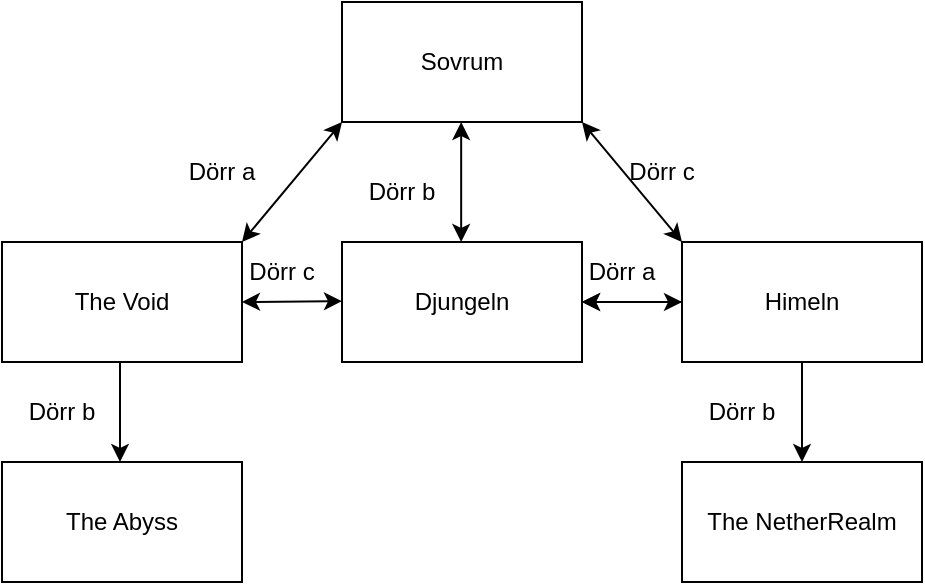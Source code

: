 <mxfile version="23.1.1" type="github">
  <diagram name="Sida-1" id="4kgdh5WZoBg2tu44DiA1">
    <mxGraphModel dx="780" dy="412" grid="1" gridSize="10" guides="1" tooltips="1" connect="1" arrows="1" fold="1" page="1" pageScale="1" pageWidth="827" pageHeight="1169" math="0" shadow="0">
      <root>
        <mxCell id="0" />
        <mxCell id="1" parent="0" />
        <mxCell id="uvGPH0uaomCpCk8vDcbO-1" value="Sovrum" style="rounded=0;whiteSpace=wrap;html=1;" parent="1" vertex="1">
          <mxGeometry x="330" y="50" width="120" height="60" as="geometry" />
        </mxCell>
        <mxCell id="uvGPH0uaomCpCk8vDcbO-3" value="" style="endArrow=classic;startArrow=classic;html=1;rounded=0;exitX=1;exitY=0;exitDx=0;exitDy=0;" parent="1" source="uvGPH0uaomCpCk8vDcbO-6" edge="1">
          <mxGeometry width="50" height="50" relative="1" as="geometry">
            <mxPoint x="280" y="160" as="sourcePoint" />
            <mxPoint x="330" y="110" as="targetPoint" />
          </mxGeometry>
        </mxCell>
        <mxCell id="uvGPH0uaomCpCk8vDcbO-4" value="" style="endArrow=classic;startArrow=classic;html=1;rounded=0;" parent="1" edge="1">
          <mxGeometry width="50" height="50" relative="1" as="geometry">
            <mxPoint x="389.58" y="170" as="sourcePoint" />
            <mxPoint x="389.58" y="110" as="targetPoint" />
          </mxGeometry>
        </mxCell>
        <mxCell id="uvGPH0uaomCpCk8vDcbO-5" value="" style="endArrow=classic;startArrow=classic;html=1;rounded=0;exitX=0;exitY=0;exitDx=0;exitDy=0;" parent="1" source="uvGPH0uaomCpCk8vDcbO-8" edge="1">
          <mxGeometry width="50" height="50" relative="1" as="geometry">
            <mxPoint x="490" y="160" as="sourcePoint" />
            <mxPoint x="450" y="110" as="targetPoint" />
          </mxGeometry>
        </mxCell>
        <mxCell id="uvGPH0uaomCpCk8vDcbO-6" value="The Void" style="rounded=0;whiteSpace=wrap;html=1;" parent="1" vertex="1">
          <mxGeometry x="160" y="170" width="120" height="60" as="geometry" />
        </mxCell>
        <mxCell id="uvGPH0uaomCpCk8vDcbO-7" value="Djungeln" style="rounded=0;whiteSpace=wrap;html=1;" parent="1" vertex="1">
          <mxGeometry x="330" y="170" width="120" height="60" as="geometry" />
        </mxCell>
        <mxCell id="uvGPH0uaomCpCk8vDcbO-20" value="" style="edgeStyle=orthogonalEdgeStyle;rounded=0;orthogonalLoop=1;jettySize=auto;html=1;" parent="1" source="uvGPH0uaomCpCk8vDcbO-8" target="uvGPH0uaomCpCk8vDcbO-7" edge="1">
          <mxGeometry relative="1" as="geometry" />
        </mxCell>
        <mxCell id="kihbbIstVsZ0KyIBEWiQ-3" value="" style="edgeStyle=orthogonalEdgeStyle;rounded=0;orthogonalLoop=1;jettySize=auto;html=1;" edge="1" parent="1" source="uvGPH0uaomCpCk8vDcbO-8" target="uvGPH0uaomCpCk8vDcbO-13">
          <mxGeometry relative="1" as="geometry" />
        </mxCell>
        <mxCell id="uvGPH0uaomCpCk8vDcbO-8" value="Himeln" style="rounded=0;whiteSpace=wrap;html=1;" parent="1" vertex="1">
          <mxGeometry x="500" y="170" width="120" height="60" as="geometry" />
        </mxCell>
        <mxCell id="uvGPH0uaomCpCk8vDcbO-10" value="The Abyss" style="rounded=0;whiteSpace=wrap;html=1;" parent="1" vertex="1">
          <mxGeometry x="160" y="280" width="120" height="60" as="geometry" />
        </mxCell>
        <mxCell id="uvGPH0uaomCpCk8vDcbO-13" value="The NetherRealm" style="rounded=0;whiteSpace=wrap;html=1;" parent="1" vertex="1">
          <mxGeometry x="500" y="280" width="120" height="60" as="geometry" />
        </mxCell>
        <mxCell id="uvGPH0uaomCpCk8vDcbO-18" value="" style="endArrow=classic;startArrow=classic;html=1;rounded=0;" parent="1" edge="1">
          <mxGeometry width="50" height="50" relative="1" as="geometry">
            <mxPoint x="280" y="200" as="sourcePoint" />
            <mxPoint x="330" y="199.58" as="targetPoint" />
          </mxGeometry>
        </mxCell>
        <mxCell id="uvGPH0uaomCpCk8vDcbO-19" value="" style="endArrow=classic;startArrow=classic;html=1;rounded=0;exitX=1;exitY=0.5;exitDx=0;exitDy=0;entryX=0;entryY=0.5;entryDx=0;entryDy=0;" parent="1" source="uvGPH0uaomCpCk8vDcbO-7" target="uvGPH0uaomCpCk8vDcbO-8" edge="1">
          <mxGeometry width="50" height="50" relative="1" as="geometry">
            <mxPoint x="430" y="199.58" as="sourcePoint" />
            <mxPoint x="490" y="200" as="targetPoint" />
          </mxGeometry>
        </mxCell>
        <mxCell id="uvGPH0uaomCpCk8vDcbO-21" value="Dörr a" style="text;html=1;strokeColor=none;fillColor=none;align=center;verticalAlign=middle;whiteSpace=wrap;rounded=0;" parent="1" vertex="1">
          <mxGeometry x="240" y="120" width="60" height="30" as="geometry" />
        </mxCell>
        <mxCell id="uvGPH0uaomCpCk8vDcbO-22" value="Dörr b" style="text;html=1;strokeColor=none;fillColor=none;align=center;verticalAlign=middle;whiteSpace=wrap;rounded=0;" parent="1" vertex="1">
          <mxGeometry x="330" y="130" width="60" height="30" as="geometry" />
        </mxCell>
        <mxCell id="uvGPH0uaomCpCk8vDcbO-23" value="Dörr c" style="text;html=1;strokeColor=none;fillColor=none;align=center;verticalAlign=middle;whiteSpace=wrap;rounded=0;" parent="1" vertex="1">
          <mxGeometry x="460" y="120" width="60" height="30" as="geometry" />
        </mxCell>
        <mxCell id="uvGPH0uaomCpCk8vDcbO-24" value="Dörr b" style="text;html=1;strokeColor=none;fillColor=none;align=center;verticalAlign=middle;whiteSpace=wrap;rounded=0;" parent="1" vertex="1">
          <mxGeometry x="160" y="240" width="60" height="30" as="geometry" />
        </mxCell>
        <mxCell id="uvGPH0uaomCpCk8vDcbO-25" value="Dörr c" style="text;html=1;strokeColor=none;fillColor=none;align=center;verticalAlign=middle;whiteSpace=wrap;rounded=0;" parent="1" vertex="1">
          <mxGeometry x="270" y="170" width="60" height="30" as="geometry" />
        </mxCell>
        <mxCell id="uvGPH0uaomCpCk8vDcbO-26" value="Dörr a" style="text;html=1;strokeColor=none;fillColor=none;align=center;verticalAlign=middle;whiteSpace=wrap;rounded=0;" parent="1" vertex="1">
          <mxGeometry x="440" y="170" width="60" height="30" as="geometry" />
        </mxCell>
        <mxCell id="uvGPH0uaomCpCk8vDcbO-28" value="Dörr b" style="text;html=1;strokeColor=none;fillColor=none;align=center;verticalAlign=middle;whiteSpace=wrap;rounded=0;" parent="1" vertex="1">
          <mxGeometry x="500" y="240" width="60" height="30" as="geometry" />
        </mxCell>
        <mxCell id="kihbbIstVsZ0KyIBEWiQ-5" value="" style="endArrow=classic;html=1;rounded=0;" edge="1" parent="1">
          <mxGeometry width="50" height="50" relative="1" as="geometry">
            <mxPoint x="219" y="230" as="sourcePoint" />
            <mxPoint x="219" y="280" as="targetPoint" />
          </mxGeometry>
        </mxCell>
      </root>
    </mxGraphModel>
  </diagram>
</mxfile>
